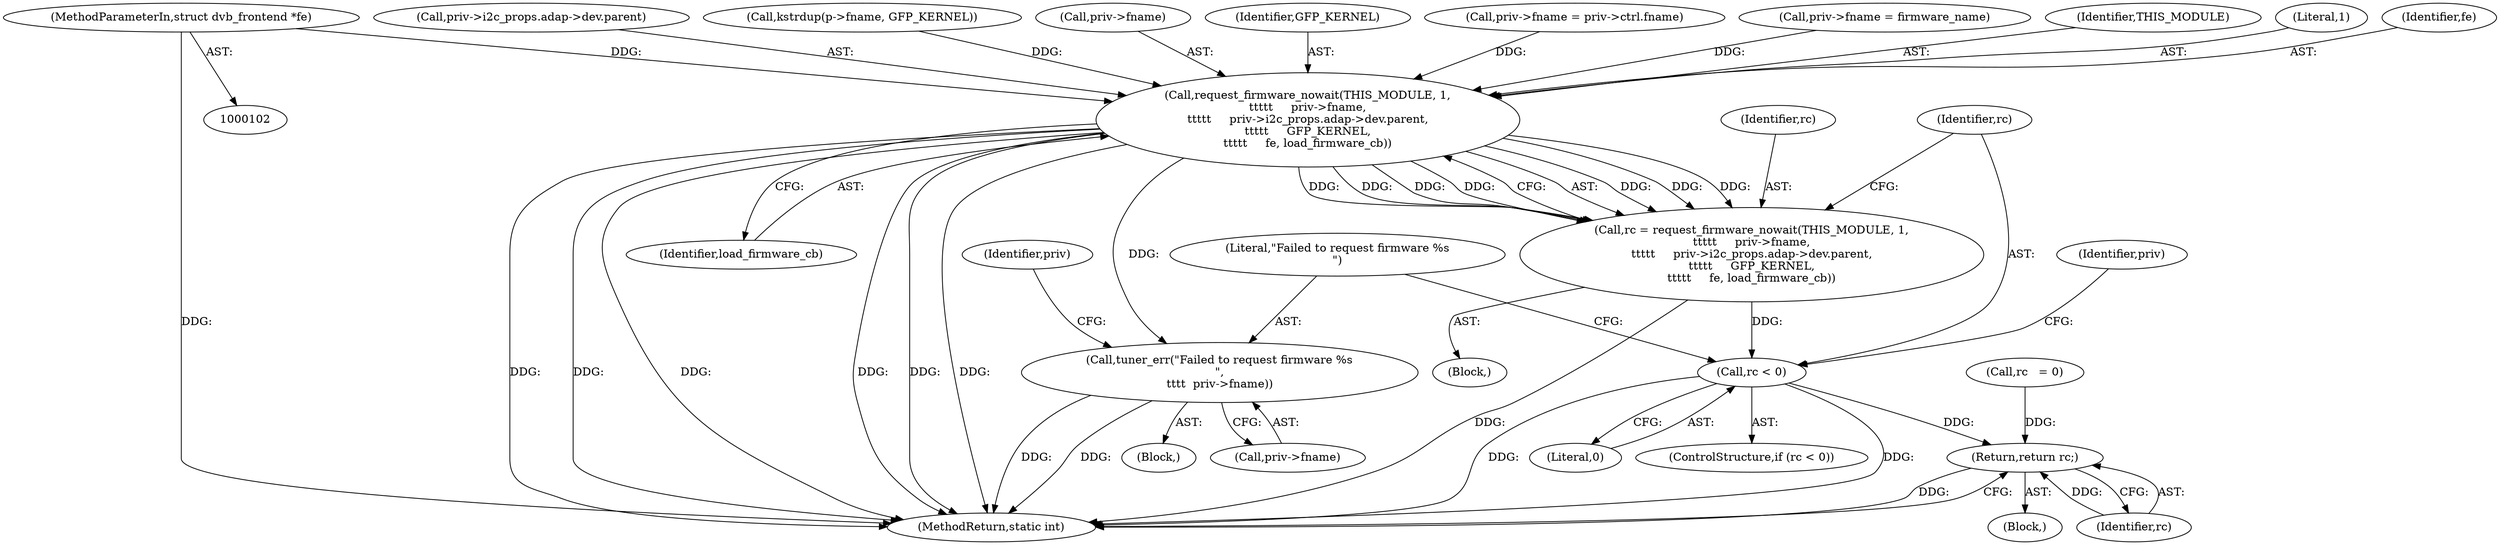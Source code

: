 digraph "0_linux_8dfbcc4351a0b6d2f2d77f367552f48ffefafe18@pointer" {
"1000103" [label="(MethodParameterIn,struct dvb_frontend *fe)"];
"1000245" [label="(Call,request_firmware_nowait(THIS_MODULE, 1,\n\t\t\t\t\t     priv->fname,\n\t\t\t\t\t     priv->i2c_props.adap->dev.parent,\n\t\t\t\t\t     GFP_KERNEL,\n\t\t\t\t\t     fe, load_firmware_cb))"];
"1000243" [label="(Call,rc = request_firmware_nowait(THIS_MODULE, 1,\n\t\t\t\t\t     priv->fname,\n\t\t\t\t\t     priv->i2c_props.adap->dev.parent,\n\t\t\t\t\t     GFP_KERNEL,\n\t\t\t\t\t     fe, load_firmware_cb))"];
"1000264" [label="(Call,rc < 0)"];
"1000289" [label="(Return,return rc;)"];
"1000268" [label="(Call,tuner_err(\"Failed to request firmware %s\n\",\n\t\t\t\t  priv->fname))"];
"1000267" [label="(Block,)"];
"1000289" [label="(Return,return rc;)"];
"1000275" [label="(Identifier,priv)"];
"1000265" [label="(Identifier,rc)"];
"1000291" [label="(MethodReturn,static int)"];
"1000264" [label="(Call,rc < 0)"];
"1000247" [label="(Literal,1)"];
"1000261" [label="(Identifier,fe)"];
"1000251" [label="(Call,priv->i2c_props.adap->dev.parent)"];
"1000105" [label="(Block,)"];
"1000162" [label="(Call,kstrdup(p->fname, GFP_KERNEL))"];
"1000269" [label="(Literal,\"Failed to request firmware %s\n\")"];
"1000266" [label="(Literal,0)"];
"1000281" [label="(Identifier,priv)"];
"1000248" [label="(Call,priv->fname)"];
"1000117" [label="(Call,rc   = 0)"];
"1000244" [label="(Identifier,rc)"];
"1000103" [label="(MethodParameterIn,struct dvb_frontend *fe)"];
"1000290" [label="(Identifier,rc)"];
"1000260" [label="(Identifier,GFP_KERNEL)"];
"1000245" [label="(Call,request_firmware_nowait(THIS_MODULE, 1,\n\t\t\t\t\t     priv->fname,\n\t\t\t\t\t     priv->i2c_props.adap->dev.parent,\n\t\t\t\t\t     GFP_KERNEL,\n\t\t\t\t\t     fe, load_firmware_cb))"];
"1000228" [label="(Call,priv->fname = priv->ctrl.fname)"];
"1000238" [label="(Call,priv->fname = firmware_name)"];
"1000243" [label="(Call,rc = request_firmware_nowait(THIS_MODULE, 1,\n\t\t\t\t\t     priv->fname,\n\t\t\t\t\t     priv->i2c_props.adap->dev.parent,\n\t\t\t\t\t     GFP_KERNEL,\n\t\t\t\t\t     fe, load_firmware_cb))"];
"1000268" [label="(Call,tuner_err(\"Failed to request firmware %s\n\",\n\t\t\t\t  priv->fname))"];
"1000246" [label="(Identifier,THIS_MODULE)"];
"1000262" [label="(Identifier,load_firmware_cb)"];
"1000222" [label="(Block,)"];
"1000270" [label="(Call,priv->fname)"];
"1000263" [label="(ControlStructure,if (rc < 0))"];
"1000103" -> "1000102"  [label="AST: "];
"1000103" -> "1000291"  [label="DDG: "];
"1000103" -> "1000245"  [label="DDG: "];
"1000245" -> "1000243"  [label="AST: "];
"1000245" -> "1000262"  [label="CFG: "];
"1000246" -> "1000245"  [label="AST: "];
"1000247" -> "1000245"  [label="AST: "];
"1000248" -> "1000245"  [label="AST: "];
"1000251" -> "1000245"  [label="AST: "];
"1000260" -> "1000245"  [label="AST: "];
"1000261" -> "1000245"  [label="AST: "];
"1000262" -> "1000245"  [label="AST: "];
"1000243" -> "1000245"  [label="CFG: "];
"1000245" -> "1000291"  [label="DDG: "];
"1000245" -> "1000291"  [label="DDG: "];
"1000245" -> "1000291"  [label="DDG: "];
"1000245" -> "1000291"  [label="DDG: "];
"1000245" -> "1000291"  [label="DDG: "];
"1000245" -> "1000291"  [label="DDG: "];
"1000245" -> "1000243"  [label="DDG: "];
"1000245" -> "1000243"  [label="DDG: "];
"1000245" -> "1000243"  [label="DDG: "];
"1000245" -> "1000243"  [label="DDG: "];
"1000245" -> "1000243"  [label="DDG: "];
"1000245" -> "1000243"  [label="DDG: "];
"1000245" -> "1000243"  [label="DDG: "];
"1000238" -> "1000245"  [label="DDG: "];
"1000228" -> "1000245"  [label="DDG: "];
"1000162" -> "1000245"  [label="DDG: "];
"1000245" -> "1000268"  [label="DDG: "];
"1000243" -> "1000222"  [label="AST: "];
"1000244" -> "1000243"  [label="AST: "];
"1000265" -> "1000243"  [label="CFG: "];
"1000243" -> "1000291"  [label="DDG: "];
"1000243" -> "1000264"  [label="DDG: "];
"1000264" -> "1000263"  [label="AST: "];
"1000264" -> "1000266"  [label="CFG: "];
"1000265" -> "1000264"  [label="AST: "];
"1000266" -> "1000264"  [label="AST: "];
"1000269" -> "1000264"  [label="CFG: "];
"1000281" -> "1000264"  [label="CFG: "];
"1000264" -> "1000291"  [label="DDG: "];
"1000264" -> "1000291"  [label="DDG: "];
"1000264" -> "1000289"  [label="DDG: "];
"1000289" -> "1000105"  [label="AST: "];
"1000289" -> "1000290"  [label="CFG: "];
"1000290" -> "1000289"  [label="AST: "];
"1000291" -> "1000289"  [label="CFG: "];
"1000289" -> "1000291"  [label="DDG: "];
"1000290" -> "1000289"  [label="DDG: "];
"1000117" -> "1000289"  [label="DDG: "];
"1000268" -> "1000267"  [label="AST: "];
"1000268" -> "1000270"  [label="CFG: "];
"1000269" -> "1000268"  [label="AST: "];
"1000270" -> "1000268"  [label="AST: "];
"1000275" -> "1000268"  [label="CFG: "];
"1000268" -> "1000291"  [label="DDG: "];
"1000268" -> "1000291"  [label="DDG: "];
}
